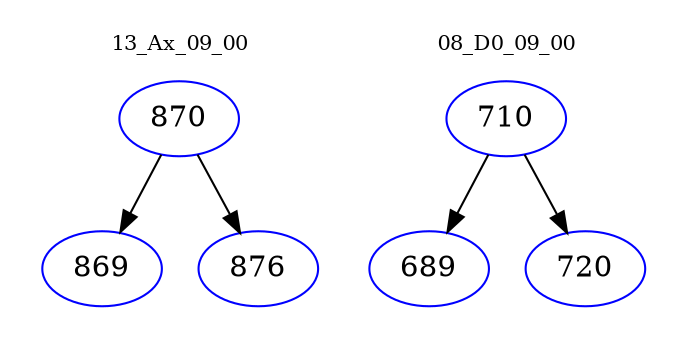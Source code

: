 digraph{
subgraph cluster_0 {
color = white
label = "13_Ax_09_00";
fontsize=10;
T0_870 [label="870", color="blue"]
T0_870 -> T0_869 [color="black"]
T0_869 [label="869", color="blue"]
T0_870 -> T0_876 [color="black"]
T0_876 [label="876", color="blue"]
}
subgraph cluster_1 {
color = white
label = "08_D0_09_00";
fontsize=10;
T1_710 [label="710", color="blue"]
T1_710 -> T1_689 [color="black"]
T1_689 [label="689", color="blue"]
T1_710 -> T1_720 [color="black"]
T1_720 [label="720", color="blue"]
}
}
